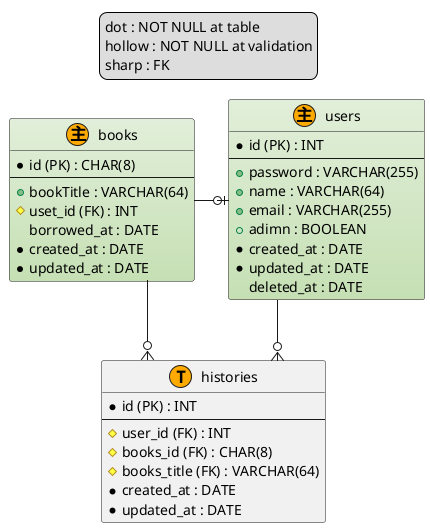 @startuml Library

!define MAIN_ENTITY #E2EFDA-C6E0B4
!define MASTER_MARK_COLOR AAFFAA
!define TRANSACTION_MARK_COLOR FFAA00

skinparam linetype ortho

legend top
  dot : NOT NULL at table
  hollow : NOT NULL at validation
  sharp : FK
end legend

entity users <<主,TRANSACTION_MARK_COLOR>> MAIN_ENTITY {
  * id (PK) : INT  
  --
  + password : VARCHAR(255)
  + name : VARCHAR(64)
  + email : VARCHAR(255)
  + adimn : BOOLEAN
  * created_at : DATE
  * updated_at : DATE
  deleted_at : DATE
}

entity books <<主,TRANSACTION_MARK_COLOR>> MAIN_ENTITY {
  * id (PK) : CHAR(8)
  --
  + bookTitle : VARCHAR(64)
  # uset_id (FK) : INT
  borrowed_at : DATE
  * created_at : DATE
  * updated_at : DATE
}

entity histories <<T,TRANSACTION_MARK_COLOR>>{
  * id (PK) : INT
  --
  # user_id (FK) : INT
  # books_id (FK) : CHAR(8)
  # books_title (FK) : VARCHAR(64)
  * created_at : DATE
  * updated_at : DATE
}

users -d-o{ histories
books -o{ histories
books -o| users

@enduml